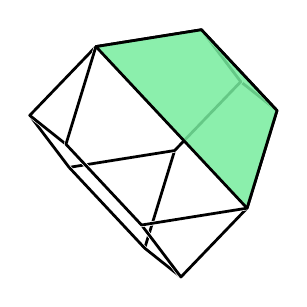% polymake for julian
% Fri Jul  6 09:46:38 2018
% unnamed

\begin{tikzpicture}[x  = {(0.9cm,-0.076cm)},
                    y  = {(-0.06cm,0.95cm)},
                    z  = {(-0.44cm,-0.29cm)},
                    scale = 1,
                    color = {lightgray}]


  % DEF POINTS
  \coordinate (v0_unnamed__1) at (1.5, 0.5, -0.5);
  \coordinate (v1_unnamed__1) at (0.5, 1.5, -0.5);
  \coordinate (v2_unnamed__1) at (1.5, -0.5, 0.5);
  \coordinate (v3_unnamed__1) at (0.5, -0.5, 1.5);
  \coordinate (v4_unnamed__1) at (0.5, 0.5, -1.5);
  \coordinate (v5_unnamed__1) at (-0.5, 1.5, 0.5);
  \coordinate (v6_unnamed__1) at (-0.5, 0.5, 1.5);
  \coordinate (v7_unnamed__1) at (0.5, -1.5, 0.5);
  \coordinate (v8_unnamed__1) at (-0.5, -0.5, -1.5);
  \coordinate (v9_unnamed__1) at (-0.5, -1.5, -0.5);
  \coordinate (v10_unnamed__1) at (-1.5, 0.5, 0.5);
  \coordinate (v11_unnamed__1) at (-1.5, -0.5, -0.5);


  % EDGES STYLE
  \definecolor{edgecolor_unnamed__1}{rgb}{ 0,0,0 }
  \tikzstyle{facestyle_unnamed__1} = [fill=none, fill opacity=0.85, preaction={draw=white, line cap=round, line width=1.5 pt}, draw=edgecolor_unnamed__1, line width=1 pt, line cap=round, line join=round]


  % FACES and EDGES and POINTS in the right order
  \draw[facestyle_unnamed__1] (v4_unnamed__1) -- (v1_unnamed__1) -- (v0_unnamed__1) -- (v4_unnamed__1) -- cycle;
  \draw[facestyle_unnamed__1] (v8_unnamed__1) -- (v4_unnamed__1) -- (v0_unnamed__1) -- (v2_unnamed__1) -- (v7_unnamed__1) -- (v9_unnamed__1) -- (v8_unnamed__1) -- cycle;
  \draw[facestyle_unnamed__1] (v9_unnamed__1) -- (v11_unnamed__1) -- (v8_unnamed__1) -- (v9_unnamed__1) -- cycle;
  \draw[facestyle_unnamed__1] (v8_unnamed__1) -- (v11_unnamed__1) -- (v10_unnamed__1) -- (v5_unnamed__1) -- (v1_unnamed__1) -- (v4_unnamed__1) -- (v8_unnamed__1) -- cycle;


  %POINTS


  %FACETS
  \draw[facestyle_unnamed__1] (v10_unnamed__1) -- (v11_unnamed__1) -- (v9_unnamed__1) -- (v7_unnamed__1) -- (v3_unnamed__1) -- (v6_unnamed__1) -- (v10_unnamed__1) -- cycle;


  %POINTS


  %FACETS
  \draw[facestyle_unnamed__1] (v5_unnamed__1) -- (v10_unnamed__1) -- (v6_unnamed__1) -- (v5_unnamed__1) -- cycle;


  %POINTS


  %FACETS
  \draw[facestyle_unnamed__1] (v3_unnamed__1) -- (v7_unnamed__1) -- (v2_unnamed__1) -- (v3_unnamed__1) -- cycle;


  %POINTS


  %FACETS
  \draw[facestyle_unnamed__1] (v1_unnamed__1) -- (v5_unnamed__1) -- (v6_unnamed__1) -- (v3_unnamed__1) -- (v2_unnamed__1) -- (v0_unnamed__1) -- (v1_unnamed__1) -- cycle;


  %POINTS


  %FACETS

  % DEF POINTS
  \coordinate (v0_unnamed__2) at (1.5, 0.5, -0.5);
  \coordinate (v1_unnamed__2) at (0.5, 1.5, -0.5);
  \coordinate (v2_unnamed__2) at (1.5, -0.5, 0.5);
  \coordinate (v3_unnamed__2) at (-0.5, 1.5, 0.5);


  % EDGES STYLE
  \definecolor{edgecolor_unnamed__2}{rgb}{ 0,0,0 }

  % FACES STYLE
  \definecolor{facetcolor_unnamed__2}{rgb}{ 0.467,0.925,0.62 }

  \tikzstyle{facestyle_unnamed__2} = [fill=facetcolor_unnamed__2, fill opacity=0.85, draw=edgecolor_unnamed__2, line width=1 pt, line cap=round, line join=round]


  % FACES and EDGES and POINTS in the right order
  \draw[facestyle_unnamed__2] (v1_unnamed__2) -- (v0_unnamed__2) -- (v2_unnamed__2) -- (v3_unnamed__2) -- (v1_unnamed__2) -- cycle;


  %POINTS


  %FACETS

\end{tikzpicture}
